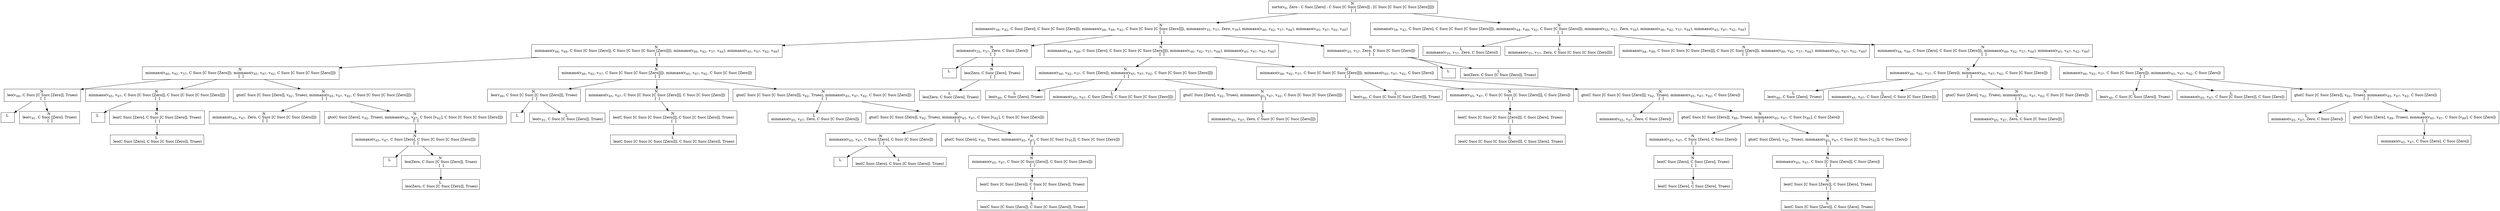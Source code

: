 digraph {
    graph [rankdir=TB
          ,bgcolor=transparent];
    node [shape=box
         ,fillcolor=white
         ,style=filled];
    0 [label=<N <BR/> sorto(v<SUB>0</SUB>, Zero : C Succ [Zero] : C Succ [C Succ [Zero]] : [C Succ [C Succ [C Succ [Zero]]]]) <BR/>  [  ] >];
    1 [label=<N <BR/> minmaxo(v<SUB>59</SUB>, v<SUB>42</SUB>, C Succ [Zero], C Succ [C Succ [Zero]]), minmaxo(v<SUB>64</SUB>, v<SUB>69</SUB>, v<SUB>42</SUB>, C Succ [C Succ [C Succ [Zero]]]), minmaxo(v<SUB>55</SUB>, v<SUB>57</SUB>, Zero, v<SUB>59</SUB>), minmaxo(v<SUB>60</SUB>, v<SUB>62</SUB>, v<SUB>57</SUB>, v<SUB>64</SUB>), minmaxo(v<SUB>65</SUB>, v<SUB>67</SUB>, v<SUB>62</SUB>, v<SUB>69</SUB>) <BR/>  [  ] >];
    2 [label=<N <BR/> minmaxo(v<SUB>59</SUB>, v<SUB>42</SUB>, C Succ [Zero], C Succ [C Succ [C Succ [Zero]]]), minmaxo(v<SUB>64</SUB>, v<SUB>69</SUB>, v<SUB>42</SUB>, C Succ [C Succ [Zero]]), minmaxo(v<SUB>55</SUB>, v<SUB>57</SUB>, Zero, v<SUB>59</SUB>), minmaxo(v<SUB>60</SUB>, v<SUB>62</SUB>, v<SUB>57</SUB>, v<SUB>64</SUB>), minmaxo(v<SUB>65</SUB>, v<SUB>67</SUB>, v<SUB>62</SUB>, v<SUB>69</SUB>) <BR/>  [  ] >];
    3 [label=<N <BR/> minmaxo(v<SUB>64</SUB>, v<SUB>69</SUB>, C Succ [C Succ [Zero]], C Succ [C Succ [C Succ [Zero]]]), minmaxo(v<SUB>60</SUB>, v<SUB>62</SUB>, v<SUB>57</SUB>, v<SUB>64</SUB>), minmaxo(v<SUB>65</SUB>, v<SUB>67</SUB>, v<SUB>62</SUB>, v<SUB>69</SUB>) <BR/>  [  ] >];
    4 [label=<N <BR/> minmaxo(v<SUB>55</SUB>, v<SUB>57</SUB>, Zero, C Succ [Zero]) <BR/>  [  ] >];
    5 [label=<N <BR/> minmaxo(v<SUB>64</SUB>, v<SUB>69</SUB>, C Succ [Zero], C Succ [C Succ [C Succ [Zero]]]), minmaxo(v<SUB>60</SUB>, v<SUB>62</SUB>, v<SUB>57</SUB>, v<SUB>64</SUB>), minmaxo(v<SUB>65</SUB>, v<SUB>67</SUB>, v<SUB>62</SUB>, v<SUB>69</SUB>) <BR/>  [  ] >];
    6 [label=<N <BR/> minmaxo(v<SUB>55</SUB>, v<SUB>57</SUB>, Zero, C Succ [C Succ [Zero]]) <BR/>  [  ] >];
    7 [label=<N <BR/> minmaxo(v<SUB>60</SUB>, v<SUB>62</SUB>, v<SUB>57</SUB>, C Succ [C Succ [Zero]]), minmaxo(v<SUB>65</SUB>, v<SUB>67</SUB>, v<SUB>62</SUB>, C Succ [C Succ [C Succ [Zero]]]) <BR/>  [  ] >];
    8 [label=<N <BR/> minmaxo(v<SUB>60</SUB>, v<SUB>62</SUB>, v<SUB>57</SUB>, C Succ [C Succ [C Succ [Zero]]]), minmaxo(v<SUB>65</SUB>, v<SUB>67</SUB>, v<SUB>62</SUB>, C Succ [C Succ [Zero]]) <BR/>  [  ] >];
    9 [label=<N <BR/> leo(v<SUB>60</SUB>, C Succ [C Succ [Zero]], Trueo) <BR/>  [  ] >];
    10 [label=<N <BR/> minmaxo(v<SUB>65</SUB>, v<SUB>67</SUB>, C Succ [C Succ [Zero]], C Succ [C Succ [C Succ [Zero]]]) <BR/>  [  ] >];
    11 [label=<N <BR/> gto(C Succ [C Succ [Zero]], v<SUB>62</SUB>, Trueo), minmaxo(v<SUB>65</SUB>, v<SUB>67</SUB>, v<SUB>62</SUB>, C Succ [C Succ [C Succ [Zero]]]) <BR/>  [  ] >];
    12 [label=<L <BR/> >];
    13 [label=<N <BR/> leo(v<SUB>91</SUB>, C Succ [Zero], Trueo) <BR/>  [  ] >];
    14 [label=<L <BR/> >];
    15 [label=<N <BR/> leo(C Succ [Zero], C Succ [C Succ [Zero]], Trueo) <BR/>  [  ] >];
    16 [label=<L <BR/> leo(C Succ [Zero], C Succ [C Succ [Zero]], Trueo)>];
    17 [label=<N <BR/> minmaxo(v<SUB>65</SUB>, v<SUB>67</SUB>, Zero, C Succ [C Succ [C Succ [Zero]]]) <BR/>  [  ] >];
    18 [label=<N <BR/> gto(C Succ [Zero], v<SUB>92</SUB>, Trueo), minmaxo(v<SUB>65</SUB>, v<SUB>67</SUB>, C Succ [v<SUB>92</SUB>], C Succ [C Succ [C Succ [Zero]]]) <BR/>  [  ] >];
    19 [label=<N <BR/> minmaxo(v<SUB>65</SUB>, v<SUB>67</SUB>, C Succ [Zero], C Succ [C Succ [C Succ [Zero]]]) <BR/>  [  ] >];
    20 [label=<L <BR/> >];
    21 [label=<N <BR/> leo(Zero, C Succ [C Succ [Zero]], Trueo) <BR/>  [  ] >];
    22 [label=<L <BR/> leo(Zero, C Succ [C Succ [Zero]], Trueo)>];
    23 [label=<N <BR/> leo(v<SUB>60</SUB>, C Succ [C Succ [C Succ [Zero]]], Trueo) <BR/>  [  ] >];
    24 [label=<N <BR/> minmaxo(v<SUB>65</SUB>, v<SUB>67</SUB>, C Succ [C Succ [C Succ [Zero]]], C Succ [C Succ [Zero]]) <BR/>  [  ] >];
    25 [label=<N <BR/> gto(C Succ [C Succ [C Succ [Zero]]], v<SUB>62</SUB>, Trueo), minmaxo(v<SUB>65</SUB>, v<SUB>67</SUB>, v<SUB>62</SUB>, C Succ [C Succ [Zero]]) <BR/>  [  ] >];
    26 [label=<L <BR/> >];
    27 [label=<L <BR/> leo(v<SUB>91</SUB>, C Succ [C Succ [Zero]], Trueo)>];
    28 [label=<N <BR/> leo(C Succ [C Succ [C Succ [Zero]]], C Succ [C Succ [Zero]], Trueo) <BR/>  [  ] >];
    29 [label=<L <BR/> leo(C Succ [C Succ [C Succ [Zero]]], C Succ [C Succ [Zero]], Trueo)>];
    30 [label=<L <BR/> minmaxo(v<SUB>65</SUB>, v<SUB>67</SUB>, Zero, C Succ [C Succ [Zero]])>];
    31 [label=<N <BR/> gto(C Succ [C Succ [Zero]], v<SUB>92</SUB>, Trueo), minmaxo(v<SUB>65</SUB>, v<SUB>67</SUB>, C Succ [v<SUB>92</SUB>], C Succ [C Succ [Zero]]) <BR/>  [  ] >];
    32 [label=<N <BR/> minmaxo(v<SUB>65</SUB>, v<SUB>67</SUB>, C Succ [Zero], C Succ [C Succ [Zero]]) <BR/>  [  ] >];
    33 [label=<N <BR/> gto(C Succ [Zero], v<SUB>95</SUB>, Trueo), minmaxo(v<SUB>65</SUB>, v<SUB>67</SUB>, C Succ [C Succ [v<SUB>95</SUB>]], C Succ [C Succ [Zero]]) <BR/>  [  ] >];
    34 [label=<L <BR/> >];
    35 [label=<L <BR/> leo(C Succ [Zero], C Succ [C Succ [Zero]], Trueo)>];
    36 [label=<N <BR/> minmaxo(v<SUB>65</SUB>, v<SUB>67</SUB>, C Succ [C Succ [Zero]], C Succ [C Succ [Zero]]) <BR/>  [  ] >];
    37 [label=<N <BR/> leo(C Succ [C Succ [Zero]], C Succ [C Succ [Zero]], Trueo) <BR/>  [  ] >];
    38 [label=<L <BR/> leo(C Succ [C Succ [Zero]], C Succ [C Succ [Zero]], Trueo)>];
    39 [label=<L <BR/> >];
    40 [label=<N <BR/> leo(Zero, C Succ [Zero], Trueo) <BR/>  [  ] >];
    41 [label=<L <BR/> leo(Zero, C Succ [Zero], Trueo)>];
    42 [label=<N <BR/> minmaxo(v<SUB>60</SUB>, v<SUB>62</SUB>, v<SUB>57</SUB>, C Succ [Zero]), minmaxo(v<SUB>65</SUB>, v<SUB>67</SUB>, v<SUB>62</SUB>, C Succ [C Succ [C Succ [Zero]]]) <BR/>  [  ] >];
    43 [label=<N <BR/> minmaxo(v<SUB>60</SUB>, v<SUB>62</SUB>, v<SUB>57</SUB>, C Succ [C Succ [C Succ [Zero]]]), minmaxo(v<SUB>65</SUB>, v<SUB>67</SUB>, v<SUB>62</SUB>, C Succ [Zero]) <BR/>  [  ] >];
    44 [label=<L <BR/> leo(v<SUB>60</SUB>, C Succ [Zero], Trueo)>];
    45 [label=<L <BR/> minmaxo(v<SUB>65</SUB>, v<SUB>67</SUB>, C Succ [Zero], C Succ [C Succ [C Succ [Zero]]])>];
    46 [label=<N <BR/> gto(C Succ [Zero], v<SUB>62</SUB>, Trueo), minmaxo(v<SUB>65</SUB>, v<SUB>67</SUB>, v<SUB>62</SUB>, C Succ [C Succ [C Succ [Zero]]]) <BR/>  [  ] >];
    47 [label=<L <BR/> minmaxo(v<SUB>65</SUB>, v<SUB>67</SUB>, Zero, C Succ [C Succ [C Succ [Zero]]])>];
    48 [label=<L <BR/> leo(v<SUB>60</SUB>, C Succ [C Succ [C Succ [Zero]]], Trueo)>];
    49 [label=<N <BR/> minmaxo(v<SUB>65</SUB>, v<SUB>67</SUB>, C Succ [C Succ [C Succ [Zero]]], C Succ [Zero]) <BR/>  [  ] >];
    50 [label=<N <BR/> gto(C Succ [C Succ [C Succ [Zero]]], v<SUB>62</SUB>, Trueo), minmaxo(v<SUB>65</SUB>, v<SUB>67</SUB>, v<SUB>62</SUB>, C Succ [Zero]) <BR/>  [  ] >];
    51 [label=<N <BR/> leo(C Succ [C Succ [C Succ [Zero]]], C Succ [Zero], Trueo) <BR/>  [  ] >];
    52 [label=<L <BR/> leo(C Succ [C Succ [C Succ [Zero]]], C Succ [Zero], Trueo)>];
    53 [label=<L <BR/> minmaxo(v<SUB>65</SUB>, v<SUB>67</SUB>, Zero, C Succ [Zero])>];
    54 [label=<N <BR/> gto(C Succ [C Succ [Zero]], v<SUB>89</SUB>, Trueo), minmaxo(v<SUB>65</SUB>, v<SUB>67</SUB>, C Succ [v<SUB>89</SUB>], C Succ [Zero]) <BR/>  [  ] >];
    55 [label=<N <BR/> minmaxo(v<SUB>65</SUB>, v<SUB>67</SUB>, C Succ [Zero], C Succ [Zero]) <BR/>  [  ] >];
    56 [label=<N <BR/> gto(C Succ [Zero], v<SUB>92</SUB>, Trueo), minmaxo(v<SUB>65</SUB>, v<SUB>67</SUB>, C Succ [C Succ [v<SUB>92</SUB>]], C Succ [Zero]) <BR/>  [  ] >];
    57 [label=<N <BR/> leo(C Succ [Zero], C Succ [Zero], Trueo) <BR/>  [  ] >];
    58 [label=<L <BR/> leo(C Succ [Zero], C Succ [Zero], Trueo)>];
    59 [label=<N <BR/> minmaxo(v<SUB>65</SUB>, v<SUB>67</SUB>, C Succ [C Succ [Zero]], C Succ [Zero]) <BR/>  [  ] >];
    60 [label=<N <BR/> leo(C Succ [C Succ [Zero]], C Succ [Zero], Trueo) <BR/>  [  ] >];
    61 [label=<L <BR/> leo(C Succ [C Succ [Zero]], C Succ [Zero], Trueo)>];
    62 [label=<L <BR/> >];
    63 [label=<L <BR/> leo(Zero, C Succ [C Succ [Zero]], Trueo)>];
    64 [label=<L <BR/> minmaxo(v<SUB>55</SUB>, v<SUB>57</SUB>, Zero, C Succ [Zero])>];
    65 [label=<L <BR/> minmaxo(v<SUB>55</SUB>, v<SUB>57</SUB>, Zero, C Succ [C Succ [C Succ [Zero]]])>];
    66 [label=<N <BR/> minmaxo(v<SUB>64</SUB>, v<SUB>69</SUB>, C Succ [C Succ [C Succ [Zero]]], C Succ [C Succ [Zero]]), minmaxo(v<SUB>60</SUB>, v<SUB>62</SUB>, v<SUB>57</SUB>, v<SUB>64</SUB>), minmaxo(v<SUB>65</SUB>, v<SUB>67</SUB>, v<SUB>62</SUB>, v<SUB>69</SUB>) <BR/>  [  ] >];
    67 [label=<N <BR/> minmaxo(v<SUB>64</SUB>, v<SUB>69</SUB>, C Succ [Zero], C Succ [C Succ [Zero]]), minmaxo(v<SUB>60</SUB>, v<SUB>62</SUB>, v<SUB>57</SUB>, v<SUB>64</SUB>), minmaxo(v<SUB>65</SUB>, v<SUB>67</SUB>, v<SUB>62</SUB>, v<SUB>69</SUB>) <BR/>  [  ] >];
    68 [label=<N <BR/> minmaxo(v<SUB>60</SUB>, v<SUB>62</SUB>, v<SUB>57</SUB>, C Succ [Zero]), minmaxo(v<SUB>65</SUB>, v<SUB>67</SUB>, v<SUB>62</SUB>, C Succ [C Succ [Zero]]) <BR/>  [  ] >];
    69 [label=<N <BR/> minmaxo(v<SUB>60</SUB>, v<SUB>62</SUB>, v<SUB>57</SUB>, C Succ [C Succ [Zero]]), minmaxo(v<SUB>65</SUB>, v<SUB>67</SUB>, v<SUB>62</SUB>, C Succ [Zero]) <BR/>  [  ] >];
    70 [label=<L <BR/> leo(v<SUB>60</SUB>, C Succ [Zero], Trueo)>];
    71 [label=<L <BR/> minmaxo(v<SUB>65</SUB>, v<SUB>67</SUB>, C Succ [Zero], C Succ [C Succ [Zero]])>];
    72 [label=<N <BR/> gto(C Succ [Zero], v<SUB>62</SUB>, Trueo), minmaxo(v<SUB>65</SUB>, v<SUB>67</SUB>, v<SUB>62</SUB>, C Succ [C Succ [Zero]]) <BR/>  [  ] >];
    73 [label=<L <BR/> minmaxo(v<SUB>65</SUB>, v<SUB>67</SUB>, Zero, C Succ [C Succ [Zero]])>];
    74 [label=<L <BR/> leo(v<SUB>60</SUB>, C Succ [C Succ [Zero]], Trueo)>];
    75 [label=<L <BR/> minmaxo(v<SUB>65</SUB>, v<SUB>67</SUB>, C Succ [C Succ [Zero]], C Succ [Zero])>];
    76 [label=<N <BR/> gto(C Succ [C Succ [Zero]], v<SUB>62</SUB>, Trueo), minmaxo(v<SUB>65</SUB>, v<SUB>67</SUB>, v<SUB>62</SUB>, C Succ [Zero]) <BR/>  [  ] >];
    77 [label=<L <BR/> minmaxo(v<SUB>65</SUB>, v<SUB>67</SUB>, Zero, C Succ [Zero])>];
    78 [label=<N <BR/> gto(C Succ [Zero], v<SUB>89</SUB>, Trueo), minmaxo(v<SUB>65</SUB>, v<SUB>67</SUB>, C Succ [v<SUB>89</SUB>], C Succ [Zero]) <BR/>  [  ] >];
    79 [label=<L <BR/> minmaxo(v<SUB>65</SUB>, v<SUB>67</SUB>, C Succ [Zero], C Succ [Zero])>];
    0 -> 1 [label=""];
    0 -> 2 [label=""];
    1 -> 3 [label=""];
    1 -> 4 [label=""];
    1 -> 5 [label=""];
    1 -> 6 [label=""];
    2 -> 64 [label=""];
    2 -> 65 [label=""];
    2 -> 66 [label=""];
    2 -> 67 [label=""];
    3 -> 7 [label=""];
    3 -> 8 [label=""];
    4 -> 39 [label=""];
    4 -> 40 [label=""];
    5 -> 42 [label=""];
    5 -> 43 [label=""];
    6 -> 62 [label=""];
    6 -> 63 [label=""];
    7 -> 9 [label=""];
    7 -> 10 [label=""];
    7 -> 11 [label=""];
    8 -> 23 [label=""];
    8 -> 24 [label=""];
    8 -> 25 [label=""];
    9 -> 12 [label=""];
    9 -> 13 [label=""];
    10 -> 14 [label=""];
    10 -> 15 [label=""];
    11 -> 17 [label=""];
    11 -> 18 [label=""];
    15 -> 16 [label=""];
    18 -> 19 [label=""];
    19 -> 20 [label=""];
    19 -> 21 [label=""];
    21 -> 22 [label=""];
    23 -> 26 [label=""];
    23 -> 27 [label=""];
    24 -> 28 [label=""];
    25 -> 30 [label=""];
    25 -> 31 [label=""];
    28 -> 29 [label=""];
    31 -> 32 [label=""];
    31 -> 33 [label=""];
    32 -> 34 [label=""];
    32 -> 35 [label=""];
    33 -> 36 [label=""];
    36 -> 37 [label=""];
    37 -> 38 [label=""];
    40 -> 41 [label=""];
    42 -> 44 [label=""];
    42 -> 45 [label=""];
    42 -> 46 [label=""];
    43 -> 48 [label=""];
    43 -> 49 [label=""];
    43 -> 50 [label=""];
    46 -> 47 [label=""];
    49 -> 51 [label=""];
    50 -> 53 [label=""];
    50 -> 54 [label=""];
    51 -> 52 [label=""];
    54 -> 55 [label=""];
    54 -> 56 [label=""];
    55 -> 57 [label=""];
    56 -> 59 [label=""];
    57 -> 58 [label=""];
    59 -> 60 [label=""];
    60 -> 61 [label=""];
    67 -> 68 [label=""];
    67 -> 69 [label=""];
    68 -> 70 [label=""];
    68 -> 71 [label=""];
    68 -> 72 [label=""];
    69 -> 74 [label=""];
    69 -> 75 [label=""];
    69 -> 76 [label=""];
    72 -> 73 [label=""];
    76 -> 77 [label=""];
    76 -> 78 [label=""];
    78 -> 79 [label=""];
}
